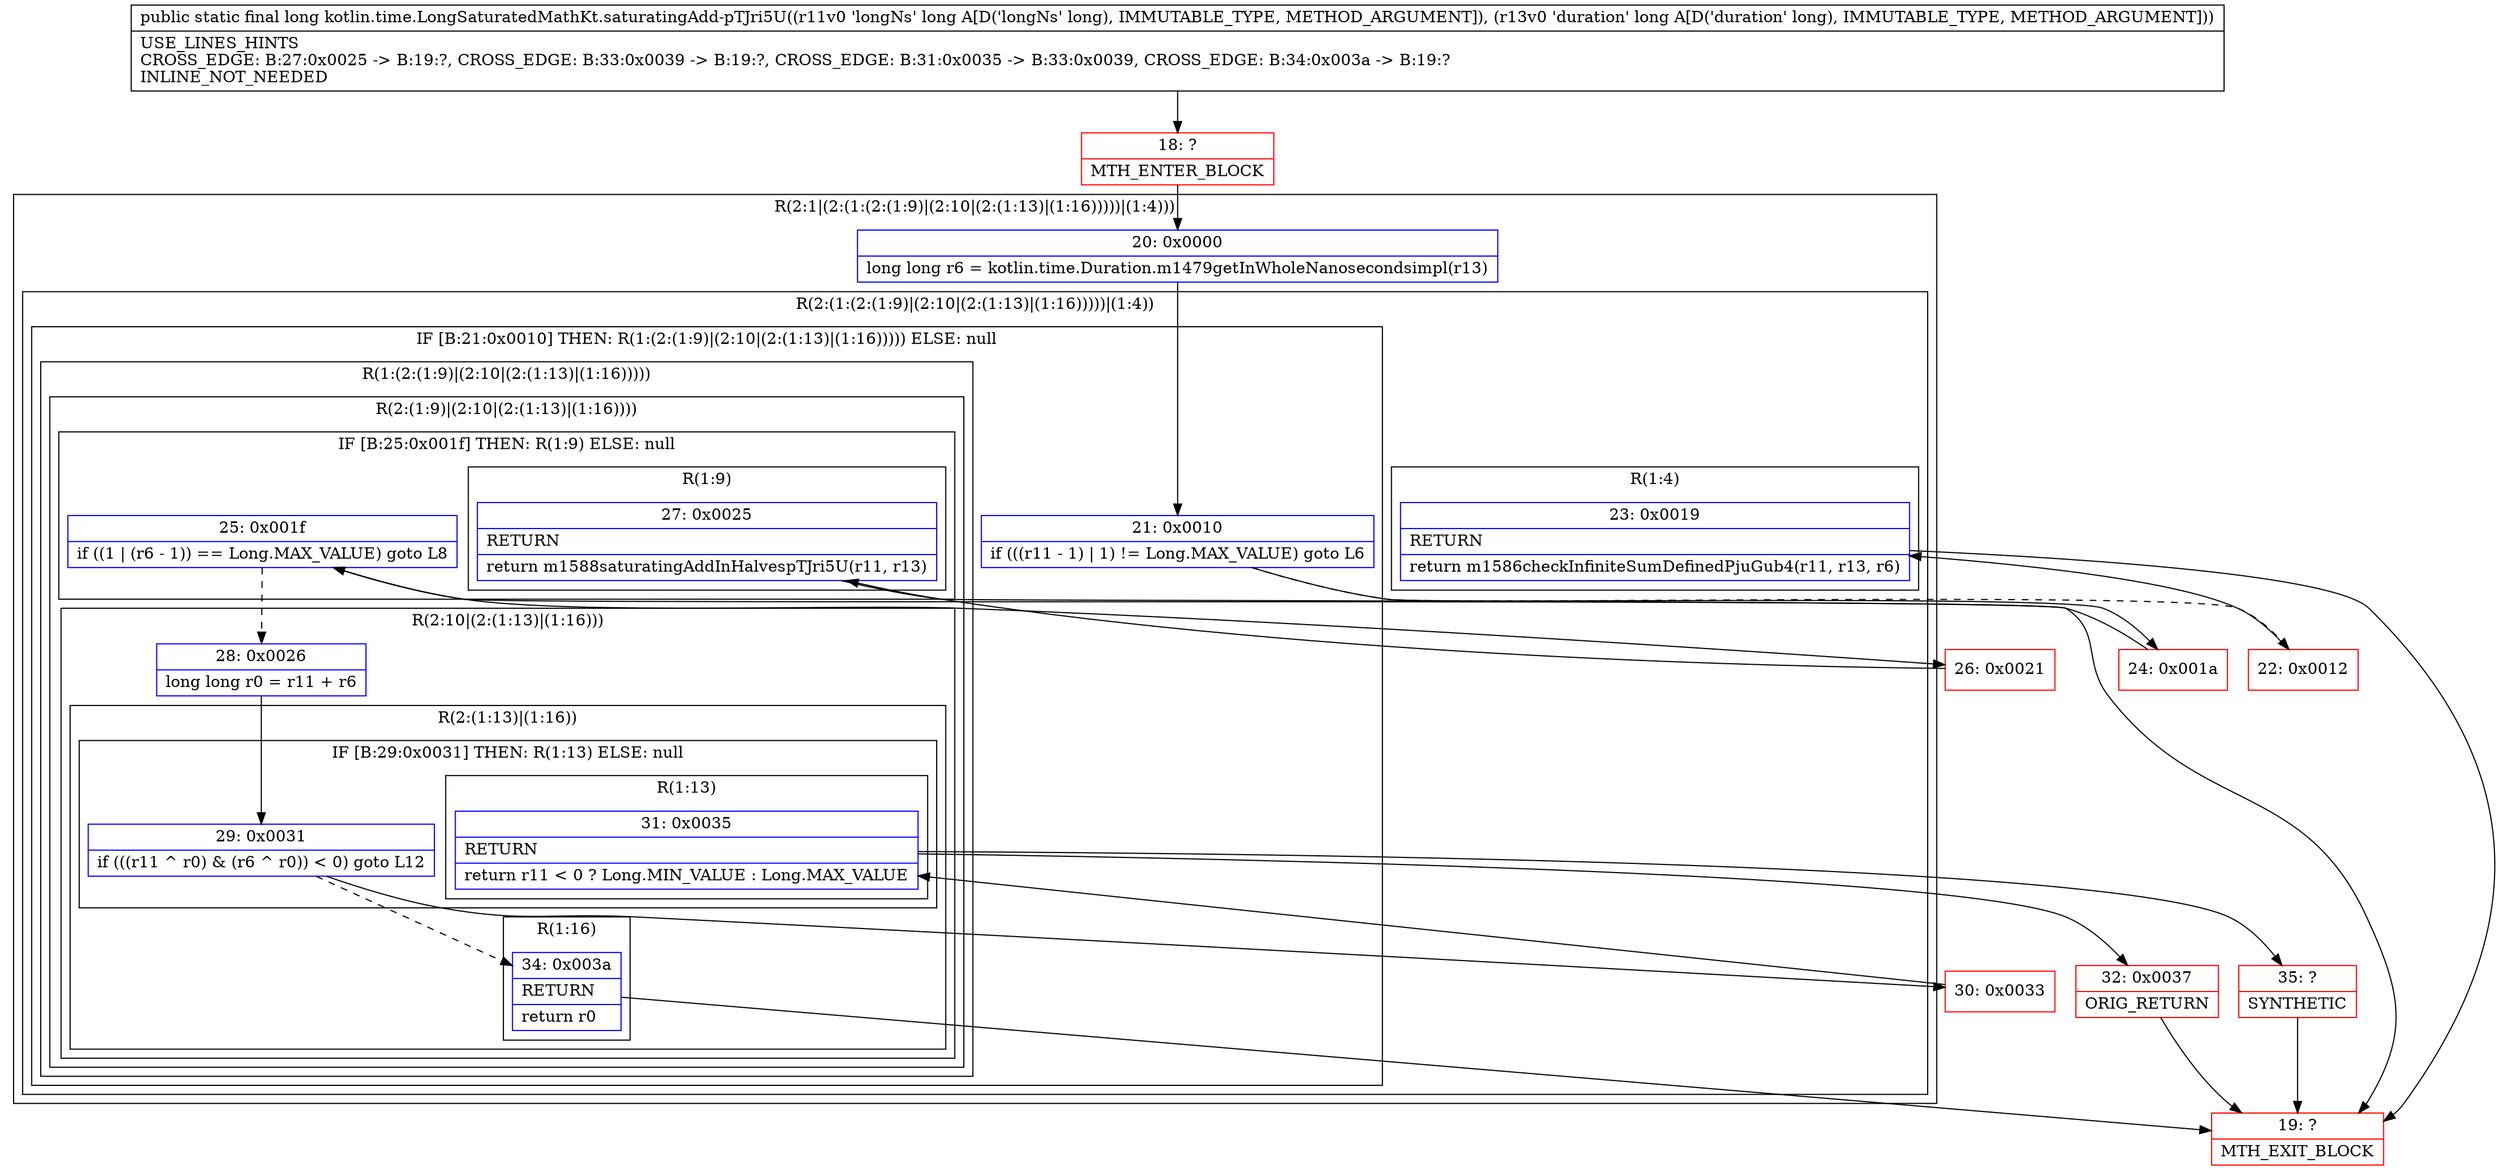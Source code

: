 digraph "CFG forkotlin.time.LongSaturatedMathKt.saturatingAdd\-pTJri5U(JJ)J" {
subgraph cluster_Region_726598517 {
label = "R(2:1|(2:(1:(2:(1:9)|(2:10|(2:(1:13)|(1:16)))))|(1:4)))";
node [shape=record,color=blue];
Node_20 [shape=record,label="{20\:\ 0x0000|long long r6 = kotlin.time.Duration.m1479getInWholeNanosecondsimpl(r13)\l}"];
subgraph cluster_Region_1578821985 {
label = "R(2:(1:(2:(1:9)|(2:10|(2:(1:13)|(1:16)))))|(1:4))";
node [shape=record,color=blue];
subgraph cluster_IfRegion_1945986305 {
label = "IF [B:21:0x0010] THEN: R(1:(2:(1:9)|(2:10|(2:(1:13)|(1:16))))) ELSE: null";
node [shape=record,color=blue];
Node_21 [shape=record,label="{21\:\ 0x0010|if (((r11 \- 1) \| 1) != Long.MAX_VALUE) goto L6\l}"];
subgraph cluster_Region_877716137 {
label = "R(1:(2:(1:9)|(2:10|(2:(1:13)|(1:16)))))";
node [shape=record,color=blue];
subgraph cluster_Region_824066819 {
label = "R(2:(1:9)|(2:10|(2:(1:13)|(1:16))))";
node [shape=record,color=blue];
subgraph cluster_IfRegion_762712645 {
label = "IF [B:25:0x001f] THEN: R(1:9) ELSE: null";
node [shape=record,color=blue];
Node_25 [shape=record,label="{25\:\ 0x001f|if ((1 \| (r6 \- 1)) == Long.MAX_VALUE) goto L8\l}"];
subgraph cluster_Region_944174496 {
label = "R(1:9)";
node [shape=record,color=blue];
Node_27 [shape=record,label="{27\:\ 0x0025|RETURN\l|return m1588saturatingAddInHalvespTJri5U(r11, r13)\l}"];
}
}
subgraph cluster_Region_1587037511 {
label = "R(2:10|(2:(1:13)|(1:16)))";
node [shape=record,color=blue];
Node_28 [shape=record,label="{28\:\ 0x0026|long long r0 = r11 + r6\l}"];
subgraph cluster_Region_537610948 {
label = "R(2:(1:13)|(1:16))";
node [shape=record,color=blue];
subgraph cluster_IfRegion_535527889 {
label = "IF [B:29:0x0031] THEN: R(1:13) ELSE: null";
node [shape=record,color=blue];
Node_29 [shape=record,label="{29\:\ 0x0031|if (((r11 ^ r0) & (r6 ^ r0)) \< 0) goto L12\l}"];
subgraph cluster_Region_327004614 {
label = "R(1:13)";
node [shape=record,color=blue];
Node_31 [shape=record,label="{31\:\ 0x0035|RETURN\l|return r11 \< 0 ? Long.MIN_VALUE : Long.MAX_VALUE\l}"];
}
}
subgraph cluster_Region_1360374288 {
label = "R(1:16)";
node [shape=record,color=blue];
Node_34 [shape=record,label="{34\:\ 0x003a|RETURN\l|return r0\l}"];
}
}
}
}
}
}
subgraph cluster_Region_1290567154 {
label = "R(1:4)";
node [shape=record,color=blue];
Node_23 [shape=record,label="{23\:\ 0x0019|RETURN\l|return m1586checkInfiniteSumDefinedPjuGub4(r11, r13, r6)\l}"];
}
}
}
Node_18 [shape=record,color=red,label="{18\:\ ?|MTH_ENTER_BLOCK\l}"];
Node_22 [shape=record,color=red,label="{22\:\ 0x0012}"];
Node_19 [shape=record,color=red,label="{19\:\ ?|MTH_EXIT_BLOCK\l}"];
Node_24 [shape=record,color=red,label="{24\:\ 0x001a}"];
Node_26 [shape=record,color=red,label="{26\:\ 0x0021}"];
Node_30 [shape=record,color=red,label="{30\:\ 0x0033}"];
Node_32 [shape=record,color=red,label="{32\:\ 0x0037|ORIG_RETURN\l}"];
Node_35 [shape=record,color=red,label="{35\:\ ?|SYNTHETIC\l}"];
MethodNode[shape=record,label="{public static final long kotlin.time.LongSaturatedMathKt.saturatingAdd\-pTJri5U((r11v0 'longNs' long A[D('longNs' long), IMMUTABLE_TYPE, METHOD_ARGUMENT]), (r13v0 'duration' long A[D('duration' long), IMMUTABLE_TYPE, METHOD_ARGUMENT]))  | USE_LINES_HINTS\lCROSS_EDGE: B:27:0x0025 \-\> B:19:?, CROSS_EDGE: B:33:0x0039 \-\> B:19:?, CROSS_EDGE: B:31:0x0035 \-\> B:33:0x0039, CROSS_EDGE: B:34:0x003a \-\> B:19:?\lINLINE_NOT_NEEDED\l}"];
MethodNode -> Node_18;Node_20 -> Node_21;
Node_21 -> Node_22[style=dashed];
Node_21 -> Node_24;
Node_25 -> Node_26;
Node_25 -> Node_28[style=dashed];
Node_27 -> Node_19;
Node_28 -> Node_29;
Node_29 -> Node_30;
Node_29 -> Node_34[style=dashed];
Node_31 -> Node_32;
Node_31 -> Node_35;
Node_34 -> Node_19;
Node_23 -> Node_19;
Node_18 -> Node_20;
Node_22 -> Node_23;
Node_24 -> Node_25;
Node_26 -> Node_27;
Node_30 -> Node_31;
Node_32 -> Node_19;
Node_35 -> Node_19;
}

